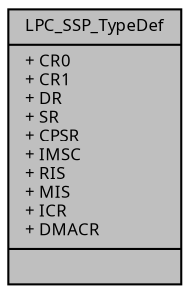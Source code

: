 digraph "LPC_SSP_TypeDef"
{
  edge [fontname="Sans",fontsize="8",labelfontname="Sans",labelfontsize="8"];
  node [fontname="Sans",fontsize="8",shape=record];
  Node1 [label="{LPC_SSP_TypeDef\n|+ CR0\l+ CR1\l+ DR\l+ SR\l+ CPSR\l+ IMSC\l+ RIS\l+ MIS\l+ ICR\l+ DMACR\l|}",height=0.2,width=0.4,color="black", fillcolor="grey75", style="filled", fontcolor="black"];
}
